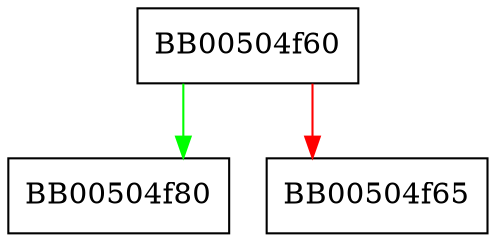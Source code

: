 digraph ossl_quic_tx_packetiser_set_cur_dcid {
  node [shape="box"];
  graph [splines=ortho];
  BB00504f60 -> BB00504f80 [color="green"];
  BB00504f60 -> BB00504f65 [color="red"];
}
